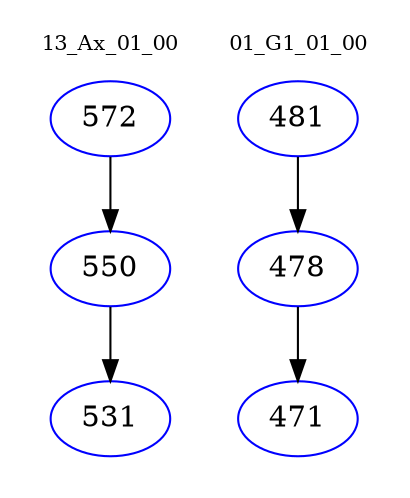 digraph{
subgraph cluster_0 {
color = white
label = "13_Ax_01_00";
fontsize=10;
T0_572 [label="572", color="blue"]
T0_572 -> T0_550 [color="black"]
T0_550 [label="550", color="blue"]
T0_550 -> T0_531 [color="black"]
T0_531 [label="531", color="blue"]
}
subgraph cluster_1 {
color = white
label = "01_G1_01_00";
fontsize=10;
T1_481 [label="481", color="blue"]
T1_481 -> T1_478 [color="black"]
T1_478 [label="478", color="blue"]
T1_478 -> T1_471 [color="black"]
T1_471 [label="471", color="blue"]
}
}
